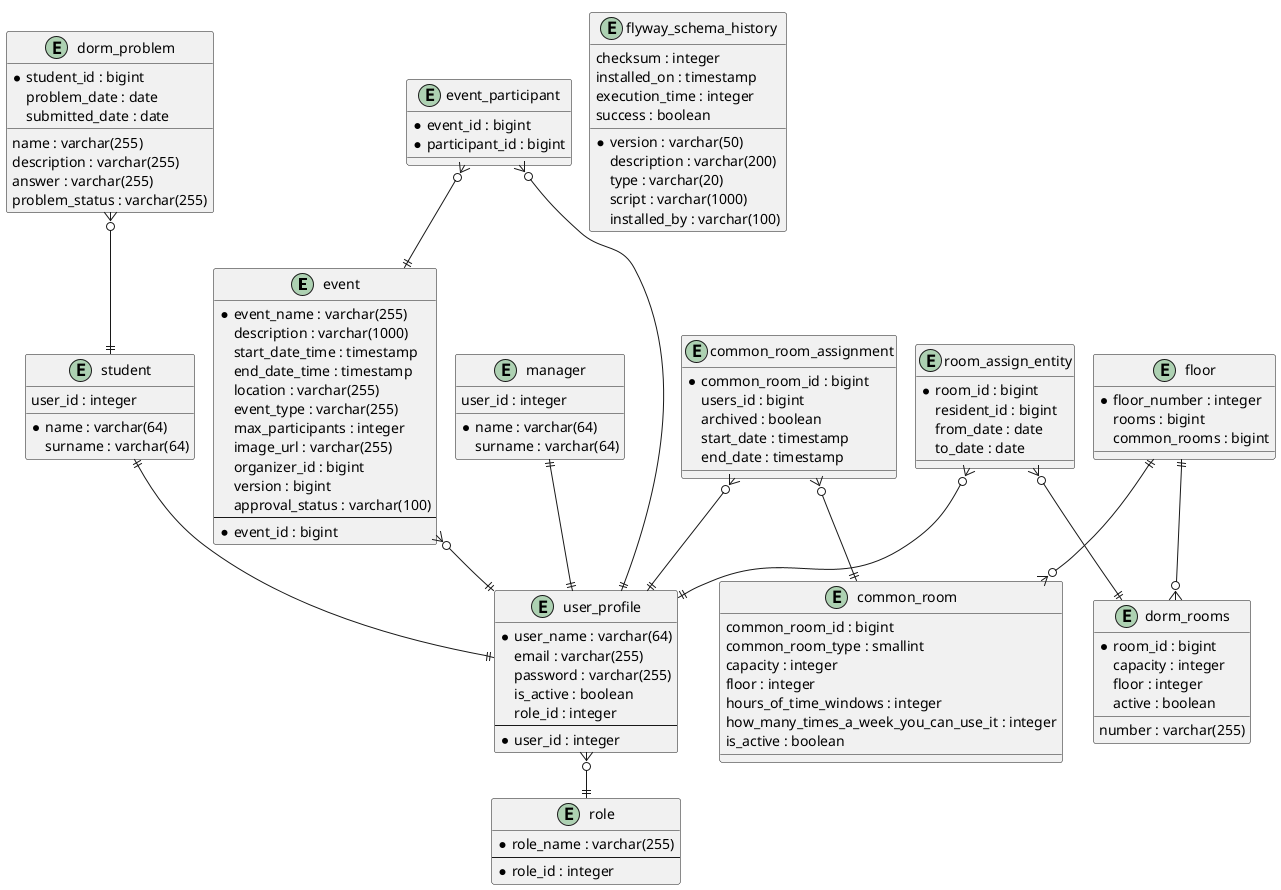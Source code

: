@startuml
!pragma layout smetana

entity event {
  *event_name : varchar(255)
  description : varchar(1000)
  start_date_time : timestamp
  end_date_time : timestamp
  location : varchar(255)
  event_type : varchar(255)
  max_participants : integer
  image_url : varchar(255)
  organizer_id : bigint
  version : bigint
  approval_status : varchar(100)
  --
  *event_id : bigint
}

entity event_participant {
  *event_id : bigint
  *participant_id : bigint
}

entity common_room {
  common_room_id : bigint
  common_room_type : smallint
  capacity : integer
  floor : integer
  hours_of_time_windows : integer
  how_many_times_a_week_you_can_use_it : integer
  is_active : boolean
}

entity common_room_assignment {
  *common_room_id : bigint
  users_id : bigint
  archived : boolean
  start_date : timestamp
  end_date : timestamp
}

entity dorm_rooms {
  *room_id : bigint
  number : varchar(255)
  capacity : integer
  floor : integer
  active : boolean
}

entity room_assign_entity {
  *room_id : bigint
  resident_id : bigint
  from_date : date
  to_date : date
}

entity dorm_problem {
  *student_id : bigint
  name : varchar(255)
  description : varchar(255)
  answer : varchar(255)
  problem_date : date
  submitted_date : date
  problem_status : varchar(255)
}

entity floor {
  *floor_number : integer
  rooms : bigint
  common_rooms : bigint
}

entity student {
  *name : varchar(64)
  surname : varchar(64)
  user_id : integer
}

entity manager {
  *name : varchar(64)
  surname : varchar(64)
  user_id : integer
}

entity user_profile {
  *user_name : varchar(64)
  email : varchar(255)
  password : varchar(255)
  is_active : boolean
  role_id : integer
  --
  *user_id : integer
}

entity role {
  *role_name : varchar(255)
  --
  *role_id : integer
}

entity flyway_schema_history {
  *version : varchar(50)
  description : varchar(200)
  type : varchar(20)
  script : varchar(1000)
  checksum : integer
  installed_by : varchar(100)
  installed_on : timestamp
  execution_time : integer
  success : boolean
}

' RELACJE

' event N:1 user_profile (organizator)
event }o--|| user_profile

' event_participant N:M event oraz user_profile
event_participant }o--|| event
event_participant }o--|| user_profile

' common_room_assignment N:1 common_room
common_room_assignment }o--|| common_room

' common_room_assignment N:1 user_profile
common_room_assignment }o--|| user_profile

' room_assign_entity N:1 dorm_rooms
room_assign_entity }o--|| dorm_rooms

' room_assign_entity N:1 user_profile (rezydent)
room_assign_entity }o--|| user_profile

' dorm_problem N:1 student
dorm_problem }o--|| student


' student 1:1 user_profile
student ||--|| user_profile

' manager 1:1 user_profile
manager ||--|| user_profile

' floor 1:N dorm_rooms
floor ||--o{ dorm_rooms
' floor 1:N common_room
floor ||--o{ common_room

' user_profile N:1 role
user_profile }o--|| role

@enduml